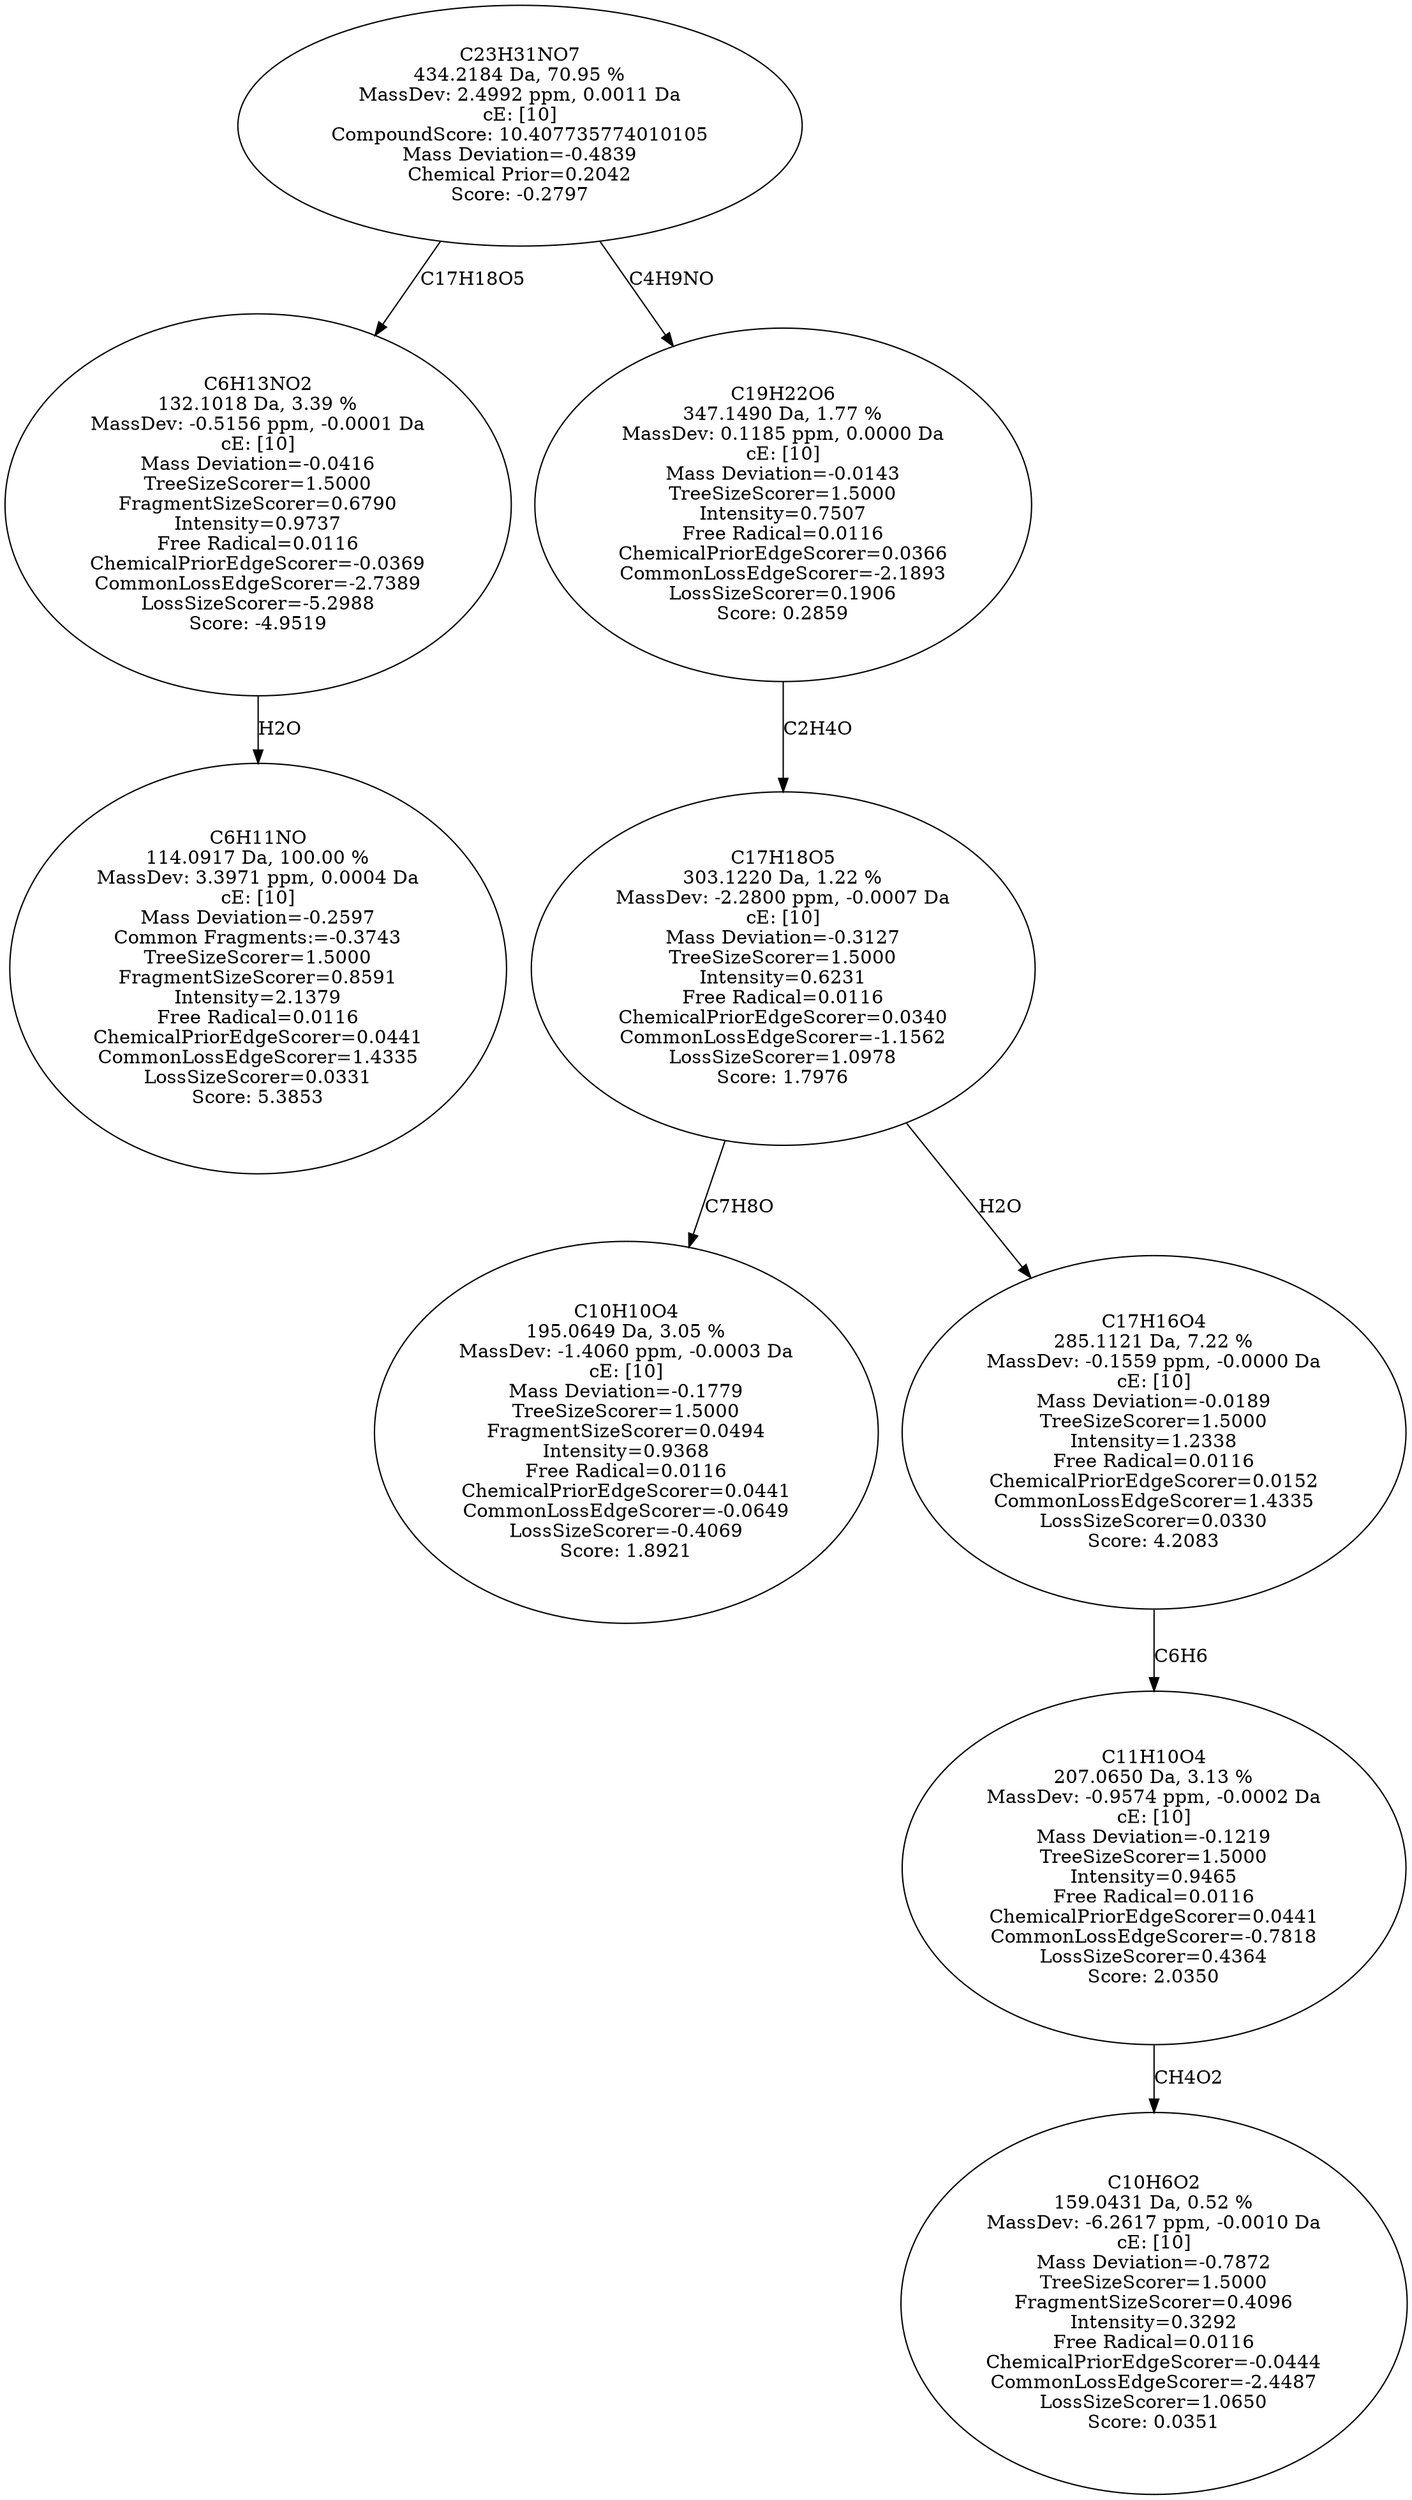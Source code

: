 strict digraph {
v1 [label="C6H11NO\n114.0917 Da, 100.00 %\nMassDev: 3.3971 ppm, 0.0004 Da\ncE: [10]\nMass Deviation=-0.2597\nCommon Fragments:=-0.3743\nTreeSizeScorer=1.5000\nFragmentSizeScorer=0.8591\nIntensity=2.1379\nFree Radical=0.0116\nChemicalPriorEdgeScorer=0.0441\nCommonLossEdgeScorer=1.4335\nLossSizeScorer=0.0331\nScore: 5.3853"];
v2 [label="C6H13NO2\n132.1018 Da, 3.39 %\nMassDev: -0.5156 ppm, -0.0001 Da\ncE: [10]\nMass Deviation=-0.0416\nTreeSizeScorer=1.5000\nFragmentSizeScorer=0.6790\nIntensity=0.9737\nFree Radical=0.0116\nChemicalPriorEdgeScorer=-0.0369\nCommonLossEdgeScorer=-2.7389\nLossSizeScorer=-5.2988\nScore: -4.9519"];
v3 [label="C10H10O4\n195.0649 Da, 3.05 %\nMassDev: -1.4060 ppm, -0.0003 Da\ncE: [10]\nMass Deviation=-0.1779\nTreeSizeScorer=1.5000\nFragmentSizeScorer=0.0494\nIntensity=0.9368\nFree Radical=0.0116\nChemicalPriorEdgeScorer=0.0441\nCommonLossEdgeScorer=-0.0649\nLossSizeScorer=-0.4069\nScore: 1.8921"];
v4 [label="C10H6O2\n159.0431 Da, 0.52 %\nMassDev: -6.2617 ppm, -0.0010 Da\ncE: [10]\nMass Deviation=-0.7872\nTreeSizeScorer=1.5000\nFragmentSizeScorer=0.4096\nIntensity=0.3292\nFree Radical=0.0116\nChemicalPriorEdgeScorer=-0.0444\nCommonLossEdgeScorer=-2.4487\nLossSizeScorer=1.0650\nScore: 0.0351"];
v5 [label="C11H10O4\n207.0650 Da, 3.13 %\nMassDev: -0.9574 ppm, -0.0002 Da\ncE: [10]\nMass Deviation=-0.1219\nTreeSizeScorer=1.5000\nIntensity=0.9465\nFree Radical=0.0116\nChemicalPriorEdgeScorer=0.0441\nCommonLossEdgeScorer=-0.7818\nLossSizeScorer=0.4364\nScore: 2.0350"];
v6 [label="C17H16O4\n285.1121 Da, 7.22 %\nMassDev: -0.1559 ppm, -0.0000 Da\ncE: [10]\nMass Deviation=-0.0189\nTreeSizeScorer=1.5000\nIntensity=1.2338\nFree Radical=0.0116\nChemicalPriorEdgeScorer=0.0152\nCommonLossEdgeScorer=1.4335\nLossSizeScorer=0.0330\nScore: 4.2083"];
v7 [label="C17H18O5\n303.1220 Da, 1.22 %\nMassDev: -2.2800 ppm, -0.0007 Da\ncE: [10]\nMass Deviation=-0.3127\nTreeSizeScorer=1.5000\nIntensity=0.6231\nFree Radical=0.0116\nChemicalPriorEdgeScorer=0.0340\nCommonLossEdgeScorer=-1.1562\nLossSizeScorer=1.0978\nScore: 1.7976"];
v8 [label="C19H22O6\n347.1490 Da, 1.77 %\nMassDev: 0.1185 ppm, 0.0000 Da\ncE: [10]\nMass Deviation=-0.0143\nTreeSizeScorer=1.5000\nIntensity=0.7507\nFree Radical=0.0116\nChemicalPriorEdgeScorer=0.0366\nCommonLossEdgeScorer=-2.1893\nLossSizeScorer=0.1906\nScore: 0.2859"];
v9 [label="C23H31NO7\n434.2184 Da, 70.95 %\nMassDev: 2.4992 ppm, 0.0011 Da\ncE: [10]\nCompoundScore: 10.407735774010105\nMass Deviation=-0.4839\nChemical Prior=0.2042\nScore: -0.2797"];
v2 -> v1 [label="H2O"];
v9 -> v2 [label="C17H18O5"];
v7 -> v3 [label="C7H8O"];
v5 -> v4 [label="CH4O2"];
v6 -> v5 [label="C6H6"];
v7 -> v6 [label="H2O"];
v8 -> v7 [label="C2H4O"];
v9 -> v8 [label="C4H9NO"];
}
